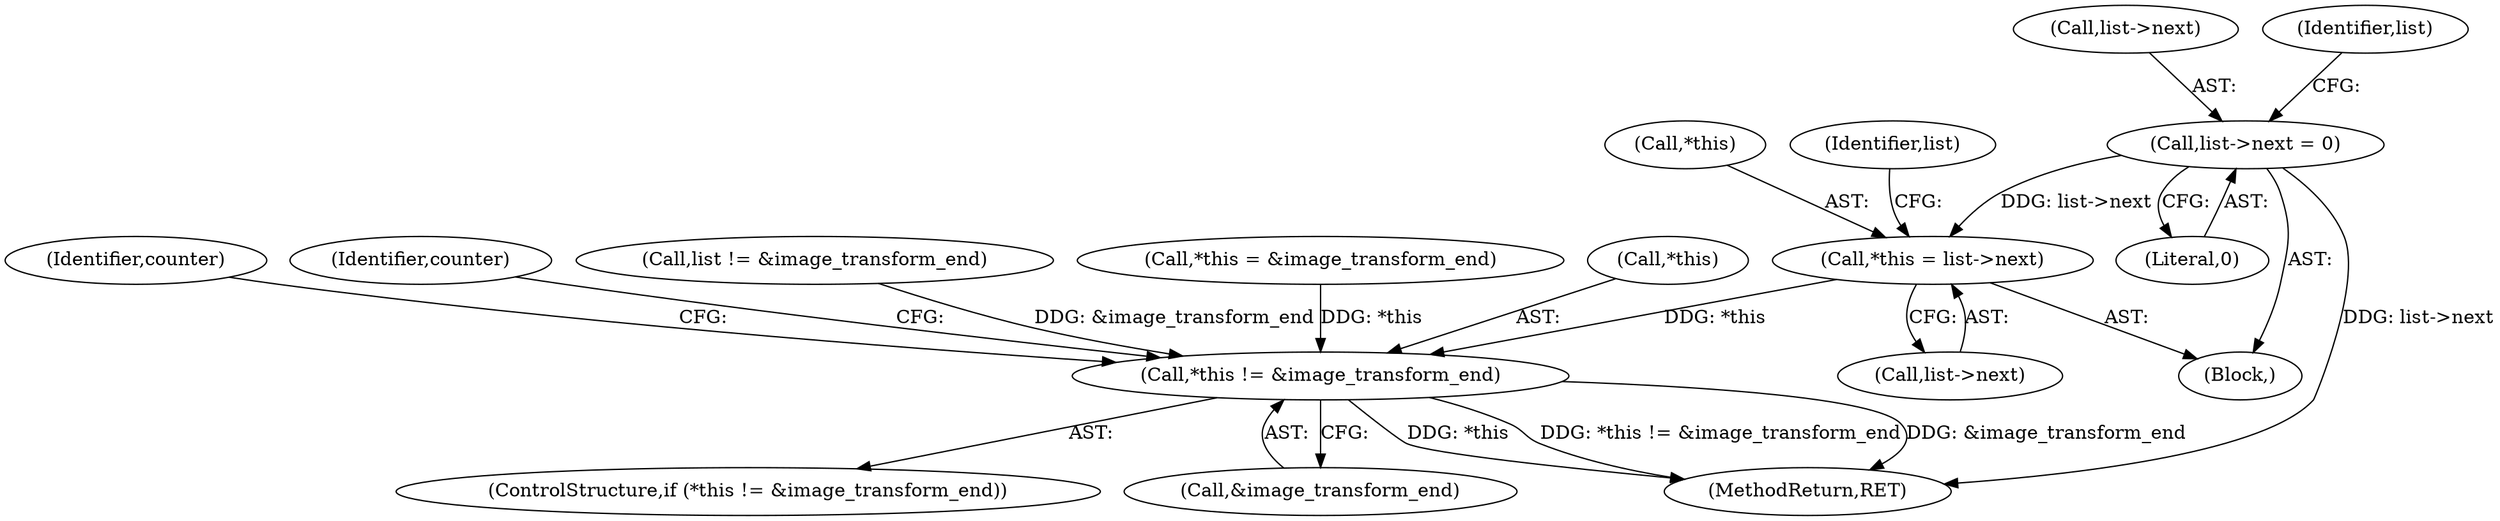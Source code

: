 digraph "0_Android_9d4853418ab2f754c2b63e091c29c5529b8b86ca_53@pointer" {
"1000233" [label="(Call,*this = list->next)"];
"1000239" [label="(Call,list->next = 0)"];
"1000258" [label="(Call,*this != &image_transform_end)"];
"1000264" [label="(Identifier,counter)"];
"1000261" [label="(Call,&image_transform_end)"];
"1000257" [label="(ControlStructure,if (*this != &image_transform_end))"];
"1000268" [label="(Identifier,counter)"];
"1000233" [label="(Call,*this = list->next)"];
"1000234" [label="(Call,*this)"];
"1000241" [label="(Identifier,list)"];
"1000272" [label="(MethodReturn,RET)"];
"1000174" [label="(Call,list != &image_transform_end)"];
"1000162" [label="(Call,*this = &image_transform_end)"];
"1000240" [label="(Call,list->next)"];
"1000236" [label="(Call,list->next)"];
"1000246" [label="(Identifier,list)"];
"1000258" [label="(Call,*this != &image_transform_end)"];
"1000239" [label="(Call,list->next = 0)"];
"1000259" [label="(Call,*this)"];
"1000243" [label="(Literal,0)"];
"1000232" [label="(Block,)"];
"1000233" -> "1000232"  [label="AST: "];
"1000233" -> "1000236"  [label="CFG: "];
"1000234" -> "1000233"  [label="AST: "];
"1000236" -> "1000233"  [label="AST: "];
"1000241" -> "1000233"  [label="CFG: "];
"1000239" -> "1000233"  [label="DDG: list->next"];
"1000233" -> "1000258"  [label="DDG: *this"];
"1000239" -> "1000232"  [label="AST: "];
"1000239" -> "1000243"  [label="CFG: "];
"1000240" -> "1000239"  [label="AST: "];
"1000243" -> "1000239"  [label="AST: "];
"1000246" -> "1000239"  [label="CFG: "];
"1000239" -> "1000272"  [label="DDG: list->next"];
"1000258" -> "1000257"  [label="AST: "];
"1000258" -> "1000261"  [label="CFG: "];
"1000259" -> "1000258"  [label="AST: "];
"1000261" -> "1000258"  [label="AST: "];
"1000264" -> "1000258"  [label="CFG: "];
"1000268" -> "1000258"  [label="CFG: "];
"1000258" -> "1000272"  [label="DDG: *this"];
"1000258" -> "1000272"  [label="DDG: *this != &image_transform_end"];
"1000258" -> "1000272"  [label="DDG: &image_transform_end"];
"1000162" -> "1000258"  [label="DDG: *this"];
"1000174" -> "1000258"  [label="DDG: &image_transform_end"];
}
